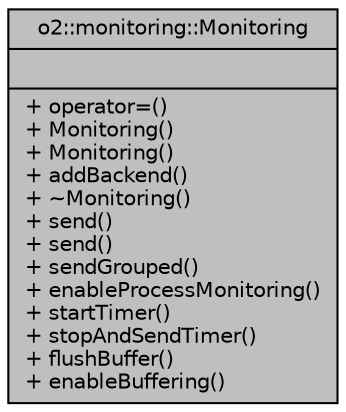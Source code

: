 digraph "o2::monitoring::Monitoring"
{
 // INTERACTIVE_SVG=YES
  bgcolor="transparent";
  edge [fontname="Helvetica",fontsize="10",labelfontname="Helvetica",labelfontsize="10"];
  node [fontname="Helvetica",fontsize="10",shape=record];
  Node1 [label="{o2::monitoring::Monitoring\n||+ operator=()\l+ Monitoring()\l+ Monitoring()\l+ addBackend()\l+ ~Monitoring()\l+ send()\l+ send()\l+ sendGrouped()\l+ enableProcessMonitoring()\l+ startTimer()\l+ stopAndSendTimer()\l+ flushBuffer()\l+ enableBuffering()\l}",height=0.2,width=0.4,color="black", fillcolor="grey75", style="filled" fontcolor="black"];
}
